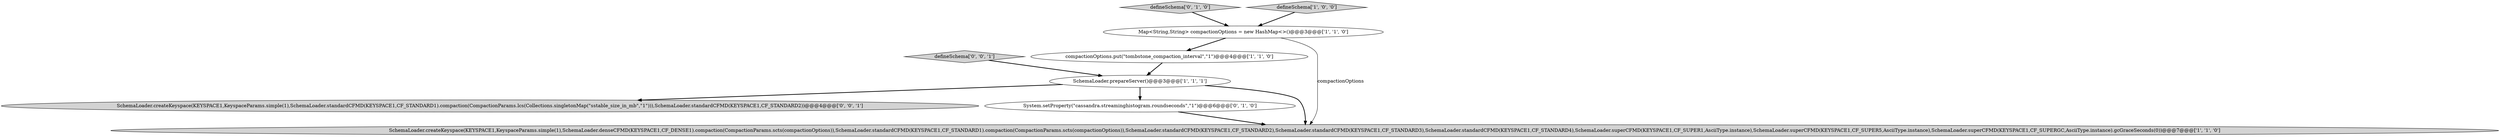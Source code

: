 digraph {
4 [style = filled, label = "SchemaLoader.createKeyspace(KEYSPACE1,KeyspaceParams.simple(1),SchemaLoader.denseCFMD(KEYSPACE1,CF_DENSE1).compaction(CompactionParams.scts(compactionOptions)),SchemaLoader.standardCFMD(KEYSPACE1,CF_STANDARD1).compaction(CompactionParams.scts(compactionOptions)),SchemaLoader.standardCFMD(KEYSPACE1,CF_STANDARD2),SchemaLoader.standardCFMD(KEYSPACE1,CF_STANDARD3),SchemaLoader.standardCFMD(KEYSPACE1,CF_STANDARD4),SchemaLoader.superCFMD(KEYSPACE1,CF_SUPER1,AsciiType.instance),SchemaLoader.superCFMD(KEYSPACE1,CF_SUPER5,AsciiType.instance),SchemaLoader.superCFMD(KEYSPACE1,CF_SUPERGC,AsciiType.instance).gcGraceSeconds(0))@@@7@@@['1', '1', '0']", fillcolor = lightgray, shape = ellipse image = "AAA0AAABBB1BBB"];
5 [style = filled, label = "defineSchema['0', '1', '0']", fillcolor = lightgray, shape = diamond image = "AAA0AAABBB2BBB"];
7 [style = filled, label = "SchemaLoader.createKeyspace(KEYSPACE1,KeyspaceParams.simple(1),SchemaLoader.standardCFMD(KEYSPACE1,CF_STANDARD1).compaction(CompactionParams.lcs(Collections.singletonMap(\"sstable_size_in_mb\",\"1\"))),SchemaLoader.standardCFMD(KEYSPACE1,CF_STANDARD2))@@@4@@@['0', '0', '1']", fillcolor = lightgray, shape = ellipse image = "AAA0AAABBB3BBB"];
2 [style = filled, label = "defineSchema['1', '0', '0']", fillcolor = lightgray, shape = diamond image = "AAA0AAABBB1BBB"];
3 [style = filled, label = "Map<String,String> compactionOptions = new HashMap<>()@@@3@@@['1', '1', '0']", fillcolor = white, shape = ellipse image = "AAA0AAABBB1BBB"];
6 [style = filled, label = "System.setProperty(\"cassandra.streaminghistogram.roundseconds\",\"1\")@@@6@@@['0', '1', '0']", fillcolor = white, shape = ellipse image = "AAA1AAABBB2BBB"];
0 [style = filled, label = "compactionOptions.put(\"tombstone_compaction_interval\",\"1\")@@@4@@@['1', '1', '0']", fillcolor = white, shape = ellipse image = "AAA0AAABBB1BBB"];
1 [style = filled, label = "SchemaLoader.prepareServer()@@@3@@@['1', '1', '1']", fillcolor = white, shape = ellipse image = "AAA0AAABBB1BBB"];
8 [style = filled, label = "defineSchema['0', '0', '1']", fillcolor = lightgray, shape = diamond image = "AAA0AAABBB3BBB"];
3->4 [style = solid, label="compactionOptions"];
5->3 [style = bold, label=""];
1->7 [style = bold, label=""];
6->4 [style = bold, label=""];
3->0 [style = bold, label=""];
1->6 [style = bold, label=""];
0->1 [style = bold, label=""];
1->4 [style = bold, label=""];
2->3 [style = bold, label=""];
8->1 [style = bold, label=""];
}
